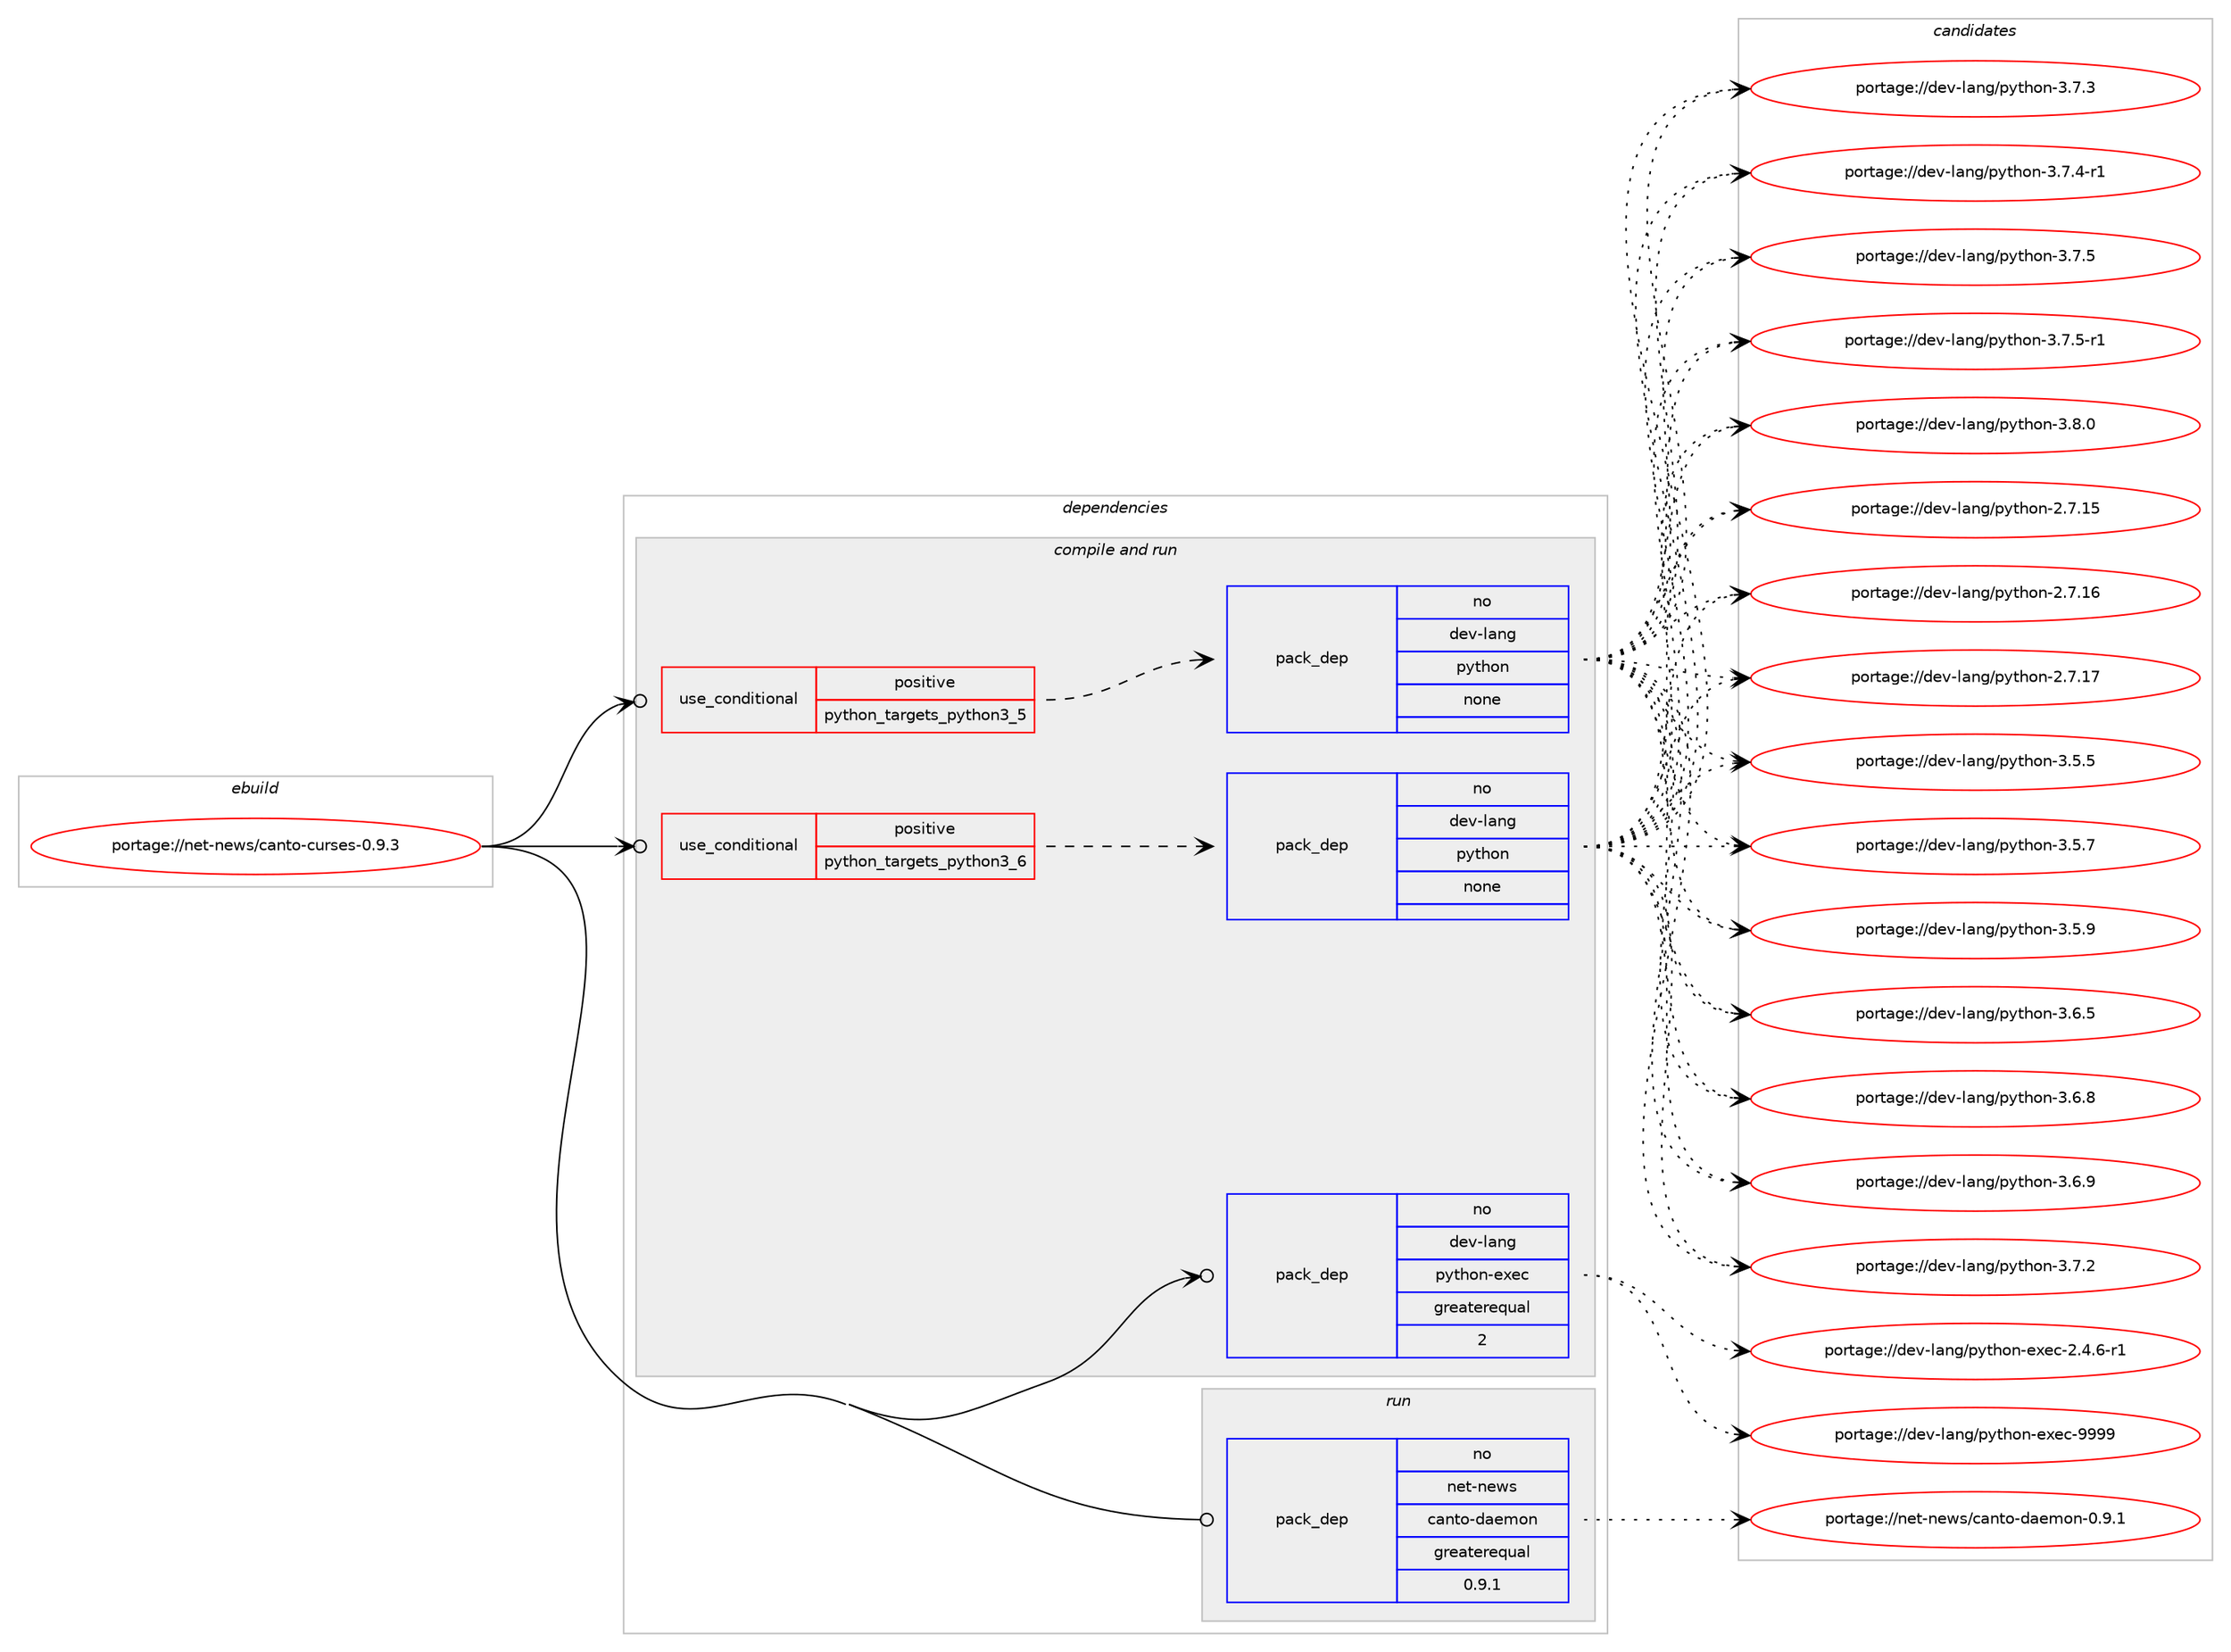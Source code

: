 digraph prolog {

# *************
# Graph options
# *************

newrank=true;
concentrate=true;
compound=true;
graph [rankdir=LR,fontname=Helvetica,fontsize=10,ranksep=1.5];#, ranksep=2.5, nodesep=0.2];
edge  [arrowhead=vee];
node  [fontname=Helvetica,fontsize=10];

# **********
# The ebuild
# **********

subgraph cluster_leftcol {
color=gray;
rank=same;
label=<<i>ebuild</i>>;
id [label="portage://net-news/canto-curses-0.9.3", color=red, width=4, href="../net-news/canto-curses-0.9.3.svg"];
}

# ****************
# The dependencies
# ****************

subgraph cluster_midcol {
color=gray;
label=<<i>dependencies</i>>;
subgraph cluster_compile {
fillcolor="#eeeeee";
style=filled;
label=<<i>compile</i>>;
}
subgraph cluster_compileandrun {
fillcolor="#eeeeee";
style=filled;
label=<<i>compile and run</i>>;
subgraph cond92987 {
dependency371922 [label=<<TABLE BORDER="0" CELLBORDER="1" CELLSPACING="0" CELLPADDING="4"><TR><TD ROWSPAN="3" CELLPADDING="10">use_conditional</TD></TR><TR><TD>positive</TD></TR><TR><TD>python_targets_python3_5</TD></TR></TABLE>>, shape=none, color=red];
subgraph pack272655 {
dependency371923 [label=<<TABLE BORDER="0" CELLBORDER="1" CELLSPACING="0" CELLPADDING="4" WIDTH="220"><TR><TD ROWSPAN="6" CELLPADDING="30">pack_dep</TD></TR><TR><TD WIDTH="110">no</TD></TR><TR><TD>dev-lang</TD></TR><TR><TD>python</TD></TR><TR><TD>none</TD></TR><TR><TD></TD></TR></TABLE>>, shape=none, color=blue];
}
dependency371922:e -> dependency371923:w [weight=20,style="dashed",arrowhead="vee"];
}
id:e -> dependency371922:w [weight=20,style="solid",arrowhead="odotvee"];
subgraph cond92988 {
dependency371924 [label=<<TABLE BORDER="0" CELLBORDER="1" CELLSPACING="0" CELLPADDING="4"><TR><TD ROWSPAN="3" CELLPADDING="10">use_conditional</TD></TR><TR><TD>positive</TD></TR><TR><TD>python_targets_python3_6</TD></TR></TABLE>>, shape=none, color=red];
subgraph pack272656 {
dependency371925 [label=<<TABLE BORDER="0" CELLBORDER="1" CELLSPACING="0" CELLPADDING="4" WIDTH="220"><TR><TD ROWSPAN="6" CELLPADDING="30">pack_dep</TD></TR><TR><TD WIDTH="110">no</TD></TR><TR><TD>dev-lang</TD></TR><TR><TD>python</TD></TR><TR><TD>none</TD></TR><TR><TD></TD></TR></TABLE>>, shape=none, color=blue];
}
dependency371924:e -> dependency371925:w [weight=20,style="dashed",arrowhead="vee"];
}
id:e -> dependency371924:w [weight=20,style="solid",arrowhead="odotvee"];
subgraph pack272657 {
dependency371926 [label=<<TABLE BORDER="0" CELLBORDER="1" CELLSPACING="0" CELLPADDING="4" WIDTH="220"><TR><TD ROWSPAN="6" CELLPADDING="30">pack_dep</TD></TR><TR><TD WIDTH="110">no</TD></TR><TR><TD>dev-lang</TD></TR><TR><TD>python-exec</TD></TR><TR><TD>greaterequal</TD></TR><TR><TD>2</TD></TR></TABLE>>, shape=none, color=blue];
}
id:e -> dependency371926:w [weight=20,style="solid",arrowhead="odotvee"];
}
subgraph cluster_run {
fillcolor="#eeeeee";
style=filled;
label=<<i>run</i>>;
subgraph pack272658 {
dependency371927 [label=<<TABLE BORDER="0" CELLBORDER="1" CELLSPACING="0" CELLPADDING="4" WIDTH="220"><TR><TD ROWSPAN="6" CELLPADDING="30">pack_dep</TD></TR><TR><TD WIDTH="110">no</TD></TR><TR><TD>net-news</TD></TR><TR><TD>canto-daemon</TD></TR><TR><TD>greaterequal</TD></TR><TR><TD>0.9.1</TD></TR></TABLE>>, shape=none, color=blue];
}
id:e -> dependency371927:w [weight=20,style="solid",arrowhead="odot"];
}
}

# **************
# The candidates
# **************

subgraph cluster_choices {
rank=same;
color=gray;
label=<<i>candidates</i>>;

subgraph choice272655 {
color=black;
nodesep=1;
choiceportage10010111845108971101034711212111610411111045504655464953 [label="portage://dev-lang/python-2.7.15", color=red, width=4,href="../dev-lang/python-2.7.15.svg"];
choiceportage10010111845108971101034711212111610411111045504655464954 [label="portage://dev-lang/python-2.7.16", color=red, width=4,href="../dev-lang/python-2.7.16.svg"];
choiceportage10010111845108971101034711212111610411111045504655464955 [label="portage://dev-lang/python-2.7.17", color=red, width=4,href="../dev-lang/python-2.7.17.svg"];
choiceportage100101118451089711010347112121116104111110455146534653 [label="portage://dev-lang/python-3.5.5", color=red, width=4,href="../dev-lang/python-3.5.5.svg"];
choiceportage100101118451089711010347112121116104111110455146534655 [label="portage://dev-lang/python-3.5.7", color=red, width=4,href="../dev-lang/python-3.5.7.svg"];
choiceportage100101118451089711010347112121116104111110455146534657 [label="portage://dev-lang/python-3.5.9", color=red, width=4,href="../dev-lang/python-3.5.9.svg"];
choiceportage100101118451089711010347112121116104111110455146544653 [label="portage://dev-lang/python-3.6.5", color=red, width=4,href="../dev-lang/python-3.6.5.svg"];
choiceportage100101118451089711010347112121116104111110455146544656 [label="portage://dev-lang/python-3.6.8", color=red, width=4,href="../dev-lang/python-3.6.8.svg"];
choiceportage100101118451089711010347112121116104111110455146544657 [label="portage://dev-lang/python-3.6.9", color=red, width=4,href="../dev-lang/python-3.6.9.svg"];
choiceportage100101118451089711010347112121116104111110455146554650 [label="portage://dev-lang/python-3.7.2", color=red, width=4,href="../dev-lang/python-3.7.2.svg"];
choiceportage100101118451089711010347112121116104111110455146554651 [label="portage://dev-lang/python-3.7.3", color=red, width=4,href="../dev-lang/python-3.7.3.svg"];
choiceportage1001011184510897110103471121211161041111104551465546524511449 [label="portage://dev-lang/python-3.7.4-r1", color=red, width=4,href="../dev-lang/python-3.7.4-r1.svg"];
choiceportage100101118451089711010347112121116104111110455146554653 [label="portage://dev-lang/python-3.7.5", color=red, width=4,href="../dev-lang/python-3.7.5.svg"];
choiceportage1001011184510897110103471121211161041111104551465546534511449 [label="portage://dev-lang/python-3.7.5-r1", color=red, width=4,href="../dev-lang/python-3.7.5-r1.svg"];
choiceportage100101118451089711010347112121116104111110455146564648 [label="portage://dev-lang/python-3.8.0", color=red, width=4,href="../dev-lang/python-3.8.0.svg"];
dependency371923:e -> choiceportage10010111845108971101034711212111610411111045504655464953:w [style=dotted,weight="100"];
dependency371923:e -> choiceportage10010111845108971101034711212111610411111045504655464954:w [style=dotted,weight="100"];
dependency371923:e -> choiceportage10010111845108971101034711212111610411111045504655464955:w [style=dotted,weight="100"];
dependency371923:e -> choiceportage100101118451089711010347112121116104111110455146534653:w [style=dotted,weight="100"];
dependency371923:e -> choiceportage100101118451089711010347112121116104111110455146534655:w [style=dotted,weight="100"];
dependency371923:e -> choiceportage100101118451089711010347112121116104111110455146534657:w [style=dotted,weight="100"];
dependency371923:e -> choiceportage100101118451089711010347112121116104111110455146544653:w [style=dotted,weight="100"];
dependency371923:e -> choiceportage100101118451089711010347112121116104111110455146544656:w [style=dotted,weight="100"];
dependency371923:e -> choiceportage100101118451089711010347112121116104111110455146544657:w [style=dotted,weight="100"];
dependency371923:e -> choiceportage100101118451089711010347112121116104111110455146554650:w [style=dotted,weight="100"];
dependency371923:e -> choiceportage100101118451089711010347112121116104111110455146554651:w [style=dotted,weight="100"];
dependency371923:e -> choiceportage1001011184510897110103471121211161041111104551465546524511449:w [style=dotted,weight="100"];
dependency371923:e -> choiceportage100101118451089711010347112121116104111110455146554653:w [style=dotted,weight="100"];
dependency371923:e -> choiceportage1001011184510897110103471121211161041111104551465546534511449:w [style=dotted,weight="100"];
dependency371923:e -> choiceportage100101118451089711010347112121116104111110455146564648:w [style=dotted,weight="100"];
}
subgraph choice272656 {
color=black;
nodesep=1;
choiceportage10010111845108971101034711212111610411111045504655464953 [label="portage://dev-lang/python-2.7.15", color=red, width=4,href="../dev-lang/python-2.7.15.svg"];
choiceportage10010111845108971101034711212111610411111045504655464954 [label="portage://dev-lang/python-2.7.16", color=red, width=4,href="../dev-lang/python-2.7.16.svg"];
choiceportage10010111845108971101034711212111610411111045504655464955 [label="portage://dev-lang/python-2.7.17", color=red, width=4,href="../dev-lang/python-2.7.17.svg"];
choiceportage100101118451089711010347112121116104111110455146534653 [label="portage://dev-lang/python-3.5.5", color=red, width=4,href="../dev-lang/python-3.5.5.svg"];
choiceportage100101118451089711010347112121116104111110455146534655 [label="portage://dev-lang/python-3.5.7", color=red, width=4,href="../dev-lang/python-3.5.7.svg"];
choiceportage100101118451089711010347112121116104111110455146534657 [label="portage://dev-lang/python-3.5.9", color=red, width=4,href="../dev-lang/python-3.5.9.svg"];
choiceportage100101118451089711010347112121116104111110455146544653 [label="portage://dev-lang/python-3.6.5", color=red, width=4,href="../dev-lang/python-3.6.5.svg"];
choiceportage100101118451089711010347112121116104111110455146544656 [label="portage://dev-lang/python-3.6.8", color=red, width=4,href="../dev-lang/python-3.6.8.svg"];
choiceportage100101118451089711010347112121116104111110455146544657 [label="portage://dev-lang/python-3.6.9", color=red, width=4,href="../dev-lang/python-3.6.9.svg"];
choiceportage100101118451089711010347112121116104111110455146554650 [label="portage://dev-lang/python-3.7.2", color=red, width=4,href="../dev-lang/python-3.7.2.svg"];
choiceportage100101118451089711010347112121116104111110455146554651 [label="portage://dev-lang/python-3.7.3", color=red, width=4,href="../dev-lang/python-3.7.3.svg"];
choiceportage1001011184510897110103471121211161041111104551465546524511449 [label="portage://dev-lang/python-3.7.4-r1", color=red, width=4,href="../dev-lang/python-3.7.4-r1.svg"];
choiceportage100101118451089711010347112121116104111110455146554653 [label="portage://dev-lang/python-3.7.5", color=red, width=4,href="../dev-lang/python-3.7.5.svg"];
choiceportage1001011184510897110103471121211161041111104551465546534511449 [label="portage://dev-lang/python-3.7.5-r1", color=red, width=4,href="../dev-lang/python-3.7.5-r1.svg"];
choiceportage100101118451089711010347112121116104111110455146564648 [label="portage://dev-lang/python-3.8.0", color=red, width=4,href="../dev-lang/python-3.8.0.svg"];
dependency371925:e -> choiceportage10010111845108971101034711212111610411111045504655464953:w [style=dotted,weight="100"];
dependency371925:e -> choiceportage10010111845108971101034711212111610411111045504655464954:w [style=dotted,weight="100"];
dependency371925:e -> choiceportage10010111845108971101034711212111610411111045504655464955:w [style=dotted,weight="100"];
dependency371925:e -> choiceportage100101118451089711010347112121116104111110455146534653:w [style=dotted,weight="100"];
dependency371925:e -> choiceportage100101118451089711010347112121116104111110455146534655:w [style=dotted,weight="100"];
dependency371925:e -> choiceportage100101118451089711010347112121116104111110455146534657:w [style=dotted,weight="100"];
dependency371925:e -> choiceportage100101118451089711010347112121116104111110455146544653:w [style=dotted,weight="100"];
dependency371925:e -> choiceportage100101118451089711010347112121116104111110455146544656:w [style=dotted,weight="100"];
dependency371925:e -> choiceportage100101118451089711010347112121116104111110455146544657:w [style=dotted,weight="100"];
dependency371925:e -> choiceportage100101118451089711010347112121116104111110455146554650:w [style=dotted,weight="100"];
dependency371925:e -> choiceportage100101118451089711010347112121116104111110455146554651:w [style=dotted,weight="100"];
dependency371925:e -> choiceportage1001011184510897110103471121211161041111104551465546524511449:w [style=dotted,weight="100"];
dependency371925:e -> choiceportage100101118451089711010347112121116104111110455146554653:w [style=dotted,weight="100"];
dependency371925:e -> choiceportage1001011184510897110103471121211161041111104551465546534511449:w [style=dotted,weight="100"];
dependency371925:e -> choiceportage100101118451089711010347112121116104111110455146564648:w [style=dotted,weight="100"];
}
subgraph choice272657 {
color=black;
nodesep=1;
choiceportage10010111845108971101034711212111610411111045101120101994550465246544511449 [label="portage://dev-lang/python-exec-2.4.6-r1", color=red, width=4,href="../dev-lang/python-exec-2.4.6-r1.svg"];
choiceportage10010111845108971101034711212111610411111045101120101994557575757 [label="portage://dev-lang/python-exec-9999", color=red, width=4,href="../dev-lang/python-exec-9999.svg"];
dependency371926:e -> choiceportage10010111845108971101034711212111610411111045101120101994550465246544511449:w [style=dotted,weight="100"];
dependency371926:e -> choiceportage10010111845108971101034711212111610411111045101120101994557575757:w [style=dotted,weight="100"];
}
subgraph choice272658 {
color=black;
nodesep=1;
choiceportage110101116451101011191154799971101161114510097101109111110454846574649 [label="portage://net-news/canto-daemon-0.9.1", color=red, width=4,href="../net-news/canto-daemon-0.9.1.svg"];
dependency371927:e -> choiceportage110101116451101011191154799971101161114510097101109111110454846574649:w [style=dotted,weight="100"];
}
}

}
